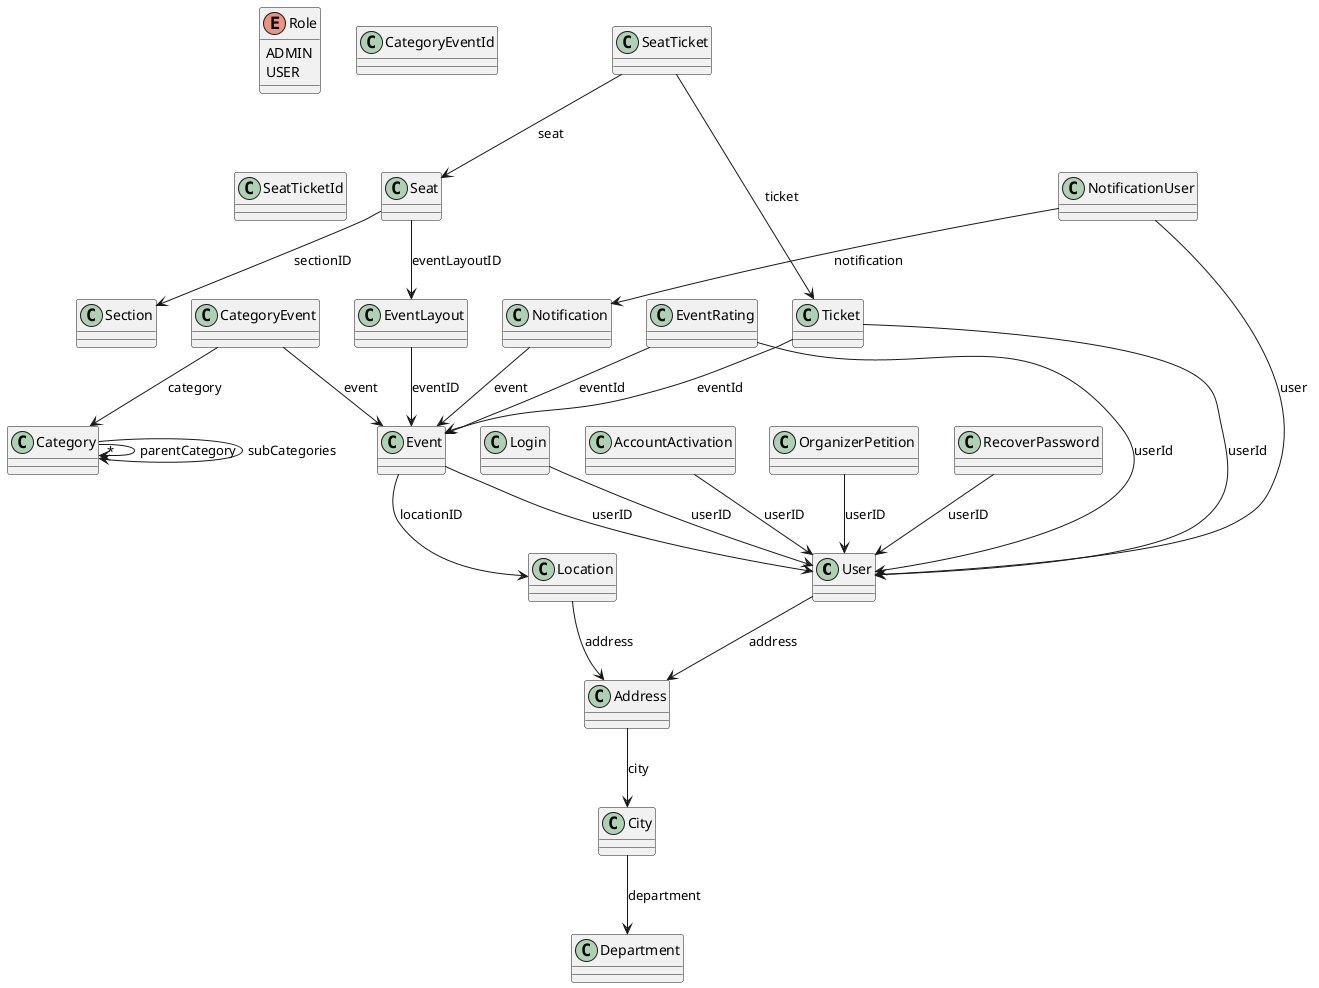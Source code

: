 @startuml Simple Class Diagram

class User {
}

class Address {
}

class City {
}

class Department {
}

class Location {
}

class Event {
}

class EventLayout {
}

class Seat {
}

class Section {
}

class Ticket {
}

class EventRating {
}

class Notification {
}

class NotificationUser {
}

class Login {
}

class AccountActivation {
}

class OrganizerPetition {
}

class RecoverPassword {
}

class Category {
}

class CategoryEvent {
}

class SeatTicket {
}

enum Role {
    ADMIN
    USER
}

class CategoryEventId {
}

class SeatTicketId {
}

' Relationships
User --> Address : address
Address --> City : city
City --> Department : department
Location --> Address : address
Event --> User : userID
Event --> Location : locationID
EventLayout --> Event : eventID
Seat --> Section : sectionID
Seat --> EventLayout : eventLayoutID
Ticket --> Event : eventId
Ticket --> User : userId
EventRating --> User : userId
EventRating --> Event : eventId
Notification --> Event : event
NotificationUser --> User : user
NotificationUser --> Notification : notification
Login --> User : userID
AccountActivation --> User : userID
OrganizerPetition --> User : userID
RecoverPassword --> User : userID
Category --> Category : parentCategory
Category --> "*" Category : subCategories
CategoryEvent --> Category : category
CategoryEvent --> Event : event
SeatTicket --> Seat : seat
SeatTicket --> Ticket : ticket

@enduml
